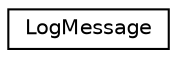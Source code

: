 digraph "Graphical Class Hierarchy"
{
 // LATEX_PDF_SIZE
  edge [fontname="Helvetica",fontsize="10",labelfontname="Helvetica",labelfontsize="10"];
  node [fontname="Helvetica",fontsize="10",shape=record];
  rankdir="LR";
  Node0 [label="LogMessage",height=0.2,width=0.4,color="black", fillcolor="white", style="filled",URL="$classLogMessage.html",tooltip="Messages with timestamps."];
}
